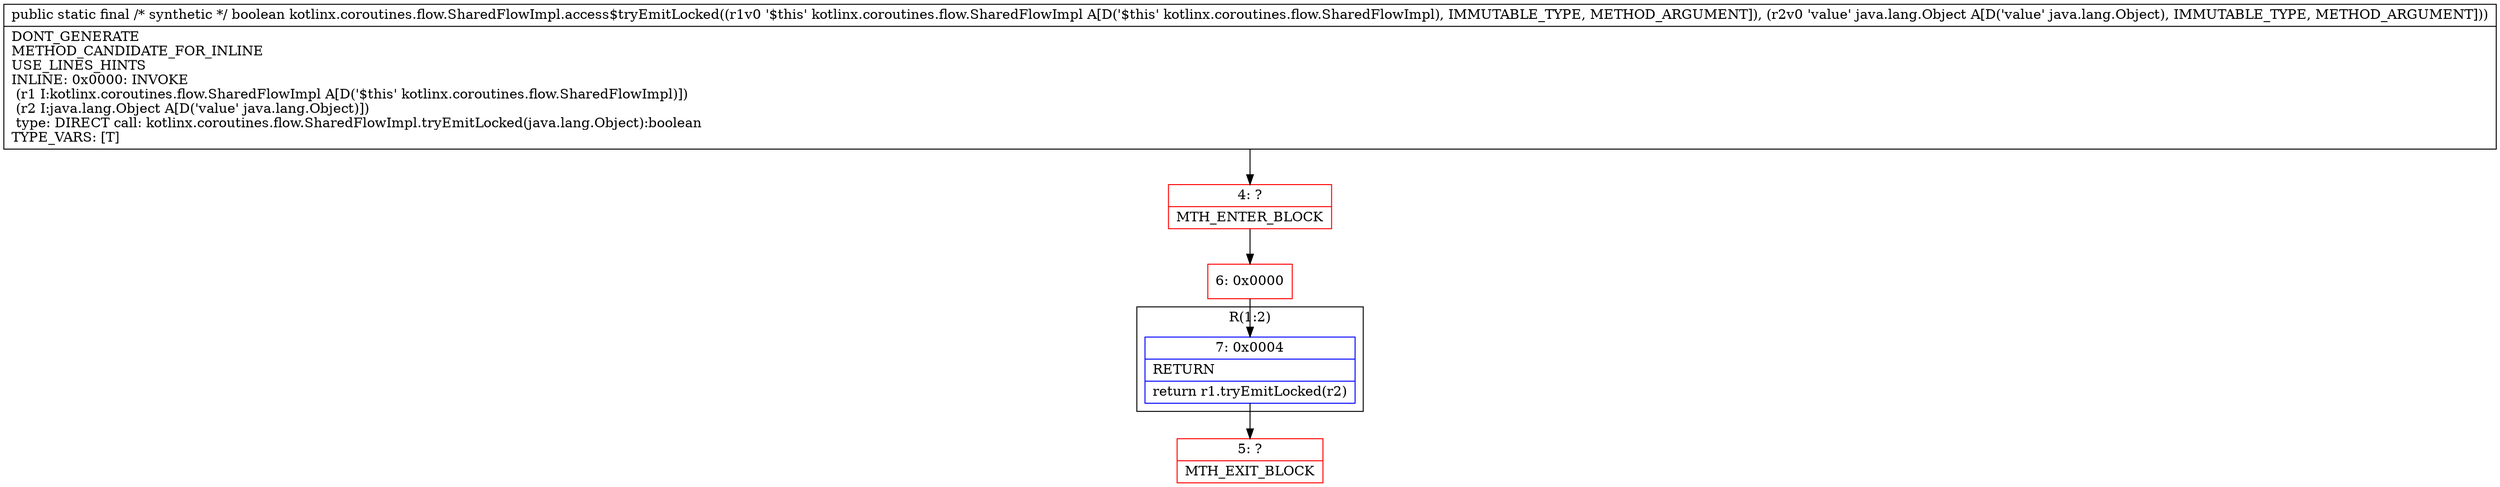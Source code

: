 digraph "CFG forkotlinx.coroutines.flow.SharedFlowImpl.access$tryEmitLocked(Lkotlinx\/coroutines\/flow\/SharedFlowImpl;Ljava\/lang\/Object;)Z" {
subgraph cluster_Region_622803894 {
label = "R(1:2)";
node [shape=record,color=blue];
Node_7 [shape=record,label="{7\:\ 0x0004|RETURN\l|return r1.tryEmitLocked(r2)\l}"];
}
Node_4 [shape=record,color=red,label="{4\:\ ?|MTH_ENTER_BLOCK\l}"];
Node_6 [shape=record,color=red,label="{6\:\ 0x0000}"];
Node_5 [shape=record,color=red,label="{5\:\ ?|MTH_EXIT_BLOCK\l}"];
MethodNode[shape=record,label="{public static final \/* synthetic *\/ boolean kotlinx.coroutines.flow.SharedFlowImpl.access$tryEmitLocked((r1v0 '$this' kotlinx.coroutines.flow.SharedFlowImpl A[D('$this' kotlinx.coroutines.flow.SharedFlowImpl), IMMUTABLE_TYPE, METHOD_ARGUMENT]), (r2v0 'value' java.lang.Object A[D('value' java.lang.Object), IMMUTABLE_TYPE, METHOD_ARGUMENT]))  | DONT_GENERATE\lMETHOD_CANDIDATE_FOR_INLINE\lUSE_LINES_HINTS\lINLINE: 0x0000: INVOKE  \l  (r1 I:kotlinx.coroutines.flow.SharedFlowImpl A[D('$this' kotlinx.coroutines.flow.SharedFlowImpl)])\l  (r2 I:java.lang.Object A[D('value' java.lang.Object)])\l type: DIRECT call: kotlinx.coroutines.flow.SharedFlowImpl.tryEmitLocked(java.lang.Object):boolean\lTYPE_VARS: [T]\l}"];
MethodNode -> Node_4;Node_7 -> Node_5;
Node_4 -> Node_6;
Node_6 -> Node_7;
}

